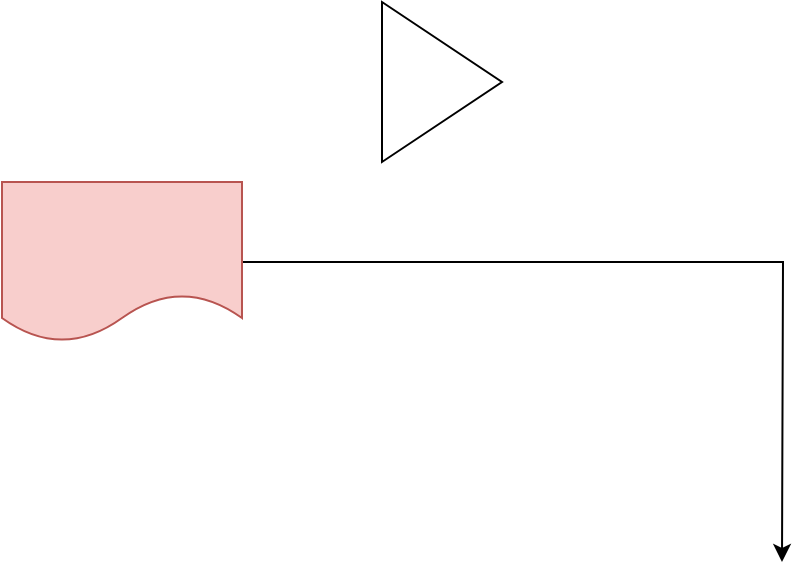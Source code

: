 <mxfile version="22.1.5" type="github">
  <diagram name="第 1 页" id="pkkUCBrNJYjPk_lEUnHC">
    <mxGraphModel dx="1386" dy="759" grid="1" gridSize="10" guides="1" tooltips="1" connect="1" arrows="1" fold="1" page="1" pageScale="1" pageWidth="827" pageHeight="1169" math="0" shadow="0">
      <root>
        <mxCell id="0" />
        <mxCell id="1" parent="0" />
        <mxCell id="J1FLwwpreY6TXWlz4wre-24" value="" style="group" vertex="1" connectable="0" parent="1">
          <mxGeometry x="280" y="180" width="390" height="280" as="geometry" />
        </mxCell>
        <mxCell id="YHoQahaG5bxaTkgWL8dX-2" style="edgeStyle=orthogonalEdgeStyle;rounded=0;orthogonalLoop=1;jettySize=auto;html=1;" parent="J1FLwwpreY6TXWlz4wre-24" source="YHoQahaG5bxaTkgWL8dX-1" edge="1">
          <mxGeometry relative="1" as="geometry">
            <mxPoint x="390" y="280" as="targetPoint" />
          </mxGeometry>
        </mxCell>
        <mxCell id="J1FLwwpreY6TXWlz4wre-23" value="" style="group" vertex="1" connectable="0" parent="J1FLwwpreY6TXWlz4wre-24">
          <mxGeometry width="250" height="170" as="geometry" />
        </mxCell>
        <mxCell id="YHoQahaG5bxaTkgWL8dX-1" value="" style="shape=document;whiteSpace=wrap;html=1;boundedLbl=1;fillColor=#f8cecc;strokeColor=#b85450;" parent="J1FLwwpreY6TXWlz4wre-23" vertex="1">
          <mxGeometry y="90" width="120" height="80" as="geometry" />
        </mxCell>
        <mxCell id="J1FLwwpreY6TXWlz4wre-22" value="" style="triangle;whiteSpace=wrap;html=1;" vertex="1" parent="J1FLwwpreY6TXWlz4wre-23">
          <mxGeometry x="190" width="60" height="80" as="geometry" />
        </mxCell>
      </root>
    </mxGraphModel>
  </diagram>
</mxfile>
